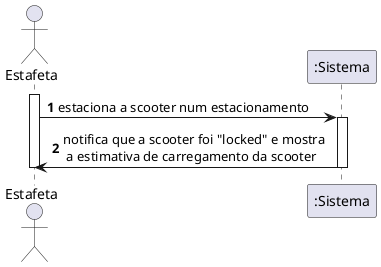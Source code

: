 @startuml
autonumber

actor "Estafeta" as EST

activate EST
EST -> ":Sistema": estaciona a scooter num estacionamento
activate ":Sistema"
":Sistema" -> EST: notifica que a scooter foi "locked" e mostra\n a estimativa de carregamento da scooter
deactivate ":Sistema"
deactivate EST

@enduml